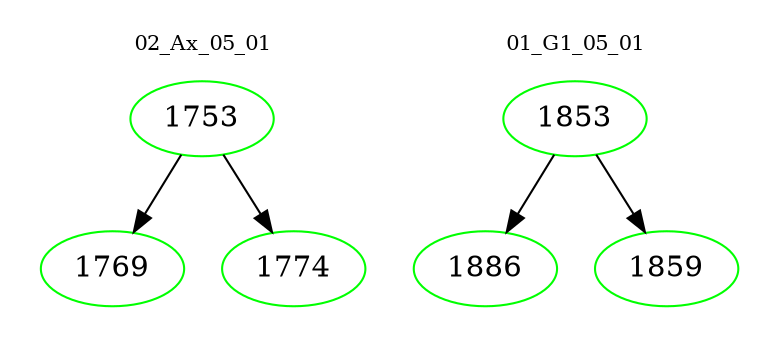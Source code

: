digraph{
subgraph cluster_0 {
color = white
label = "02_Ax_05_01";
fontsize=10;
T0_1753 [label="1753", color="green"]
T0_1753 -> T0_1769 [color="black"]
T0_1769 [label="1769", color="green"]
T0_1753 -> T0_1774 [color="black"]
T0_1774 [label="1774", color="green"]
}
subgraph cluster_1 {
color = white
label = "01_G1_05_01";
fontsize=10;
T1_1853 [label="1853", color="green"]
T1_1853 -> T1_1886 [color="black"]
T1_1886 [label="1886", color="green"]
T1_1853 -> T1_1859 [color="black"]
T1_1859 [label="1859", color="green"]
}
}
